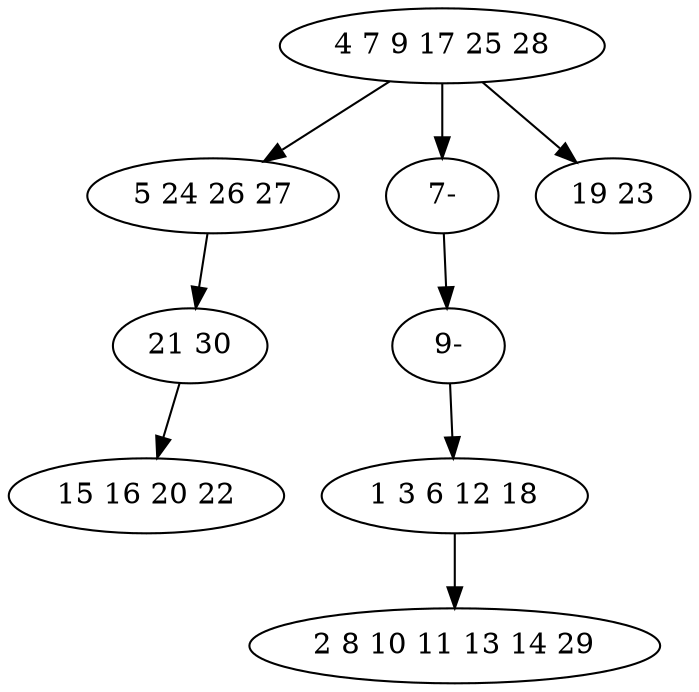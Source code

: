 digraph true_tree {
	"0" -> "1"
	"1" -> "2"
	"0" -> "7"
	"0" -> "4"
	"2" -> "5"
	"3" -> "6"
	"7" -> "8"
	"8" -> "3"
	"0" [label="4 7 9 17 25 28"];
	"1" [label="5 24 26 27"];
	"2" [label="21 30"];
	"3" [label="1 3 6 12 18"];
	"4" [label="19 23"];
	"5" [label="15 16 20 22"];
	"6" [label="2 8 10 11 13 14 29"];
	"7" [label="7-"];
	"8" [label="9-"];
}

